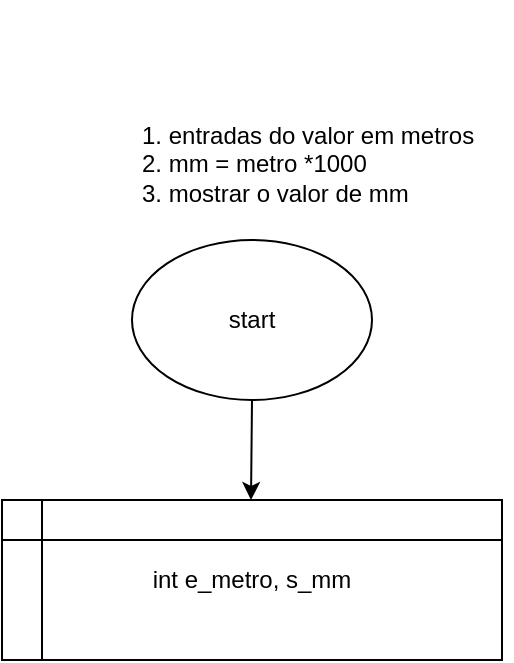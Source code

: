 <mxfile version="16.5.6" type="device"><diagram id="fXN2GLBdydgt3BBk0SUF" name="Page-1"><mxGraphModel dx="677" dy="2716" grid="1" gridSize="10" guides="1" tooltips="1" connect="1" arrows="1" fold="1" page="1" pageScale="1" pageWidth="827" pageHeight="1169" math="0" shadow="0"><root><mxCell id="0"/><mxCell id="1" parent="0"/><mxCell id="26alBE__MulWmSwXijuH-4" value="&lt;h1&gt;&lt;br&gt;&lt;/h1&gt;&lt;div&gt;1. entradas do valor em metros&lt;/div&gt;&lt;div&gt;2. mm = metro *1000&lt;/div&gt;&lt;div&gt;3. mostrar o valor de mm&lt;/div&gt;" style="text;html=1;strokeColor=none;fillColor=none;spacing=5;spacingTop=-20;whiteSpace=wrap;overflow=hidden;rounded=0;" parent="1" vertex="1"><mxGeometry x="310" y="-1470" width="190" height="120" as="geometry"/></mxCell><mxCell id="26alBE__MulWmSwXijuH-5" value="start" style="ellipse;whiteSpace=wrap;html=1;" parent="1" vertex="1"><mxGeometry x="310" y="-1360" width="120" height="80" as="geometry"/></mxCell><mxCell id="26alBE__MulWmSwXijuH-6" value="int e_metro, s_mm" style="shape=internalStorage;whiteSpace=wrap;html=1;backgroundOutline=1;" parent="1" vertex="1"><mxGeometry x="245" y="-1230" width="250" height="80" as="geometry"/></mxCell><mxCell id="26alBE__MulWmSwXijuH-7" value="" style="endArrow=classic;html=1;rounded=0;exitX=0.5;exitY=1;exitDx=0;exitDy=0;" parent="1" source="26alBE__MulWmSwXijuH-5" edge="1"><mxGeometry width="50" height="50" relative="1" as="geometry"><mxPoint x="369.5" y="-1270" as="sourcePoint"/><mxPoint x="369.5" y="-1230" as="targetPoint"/></mxGeometry></mxCell></root></mxGraphModel></diagram></mxfile>
